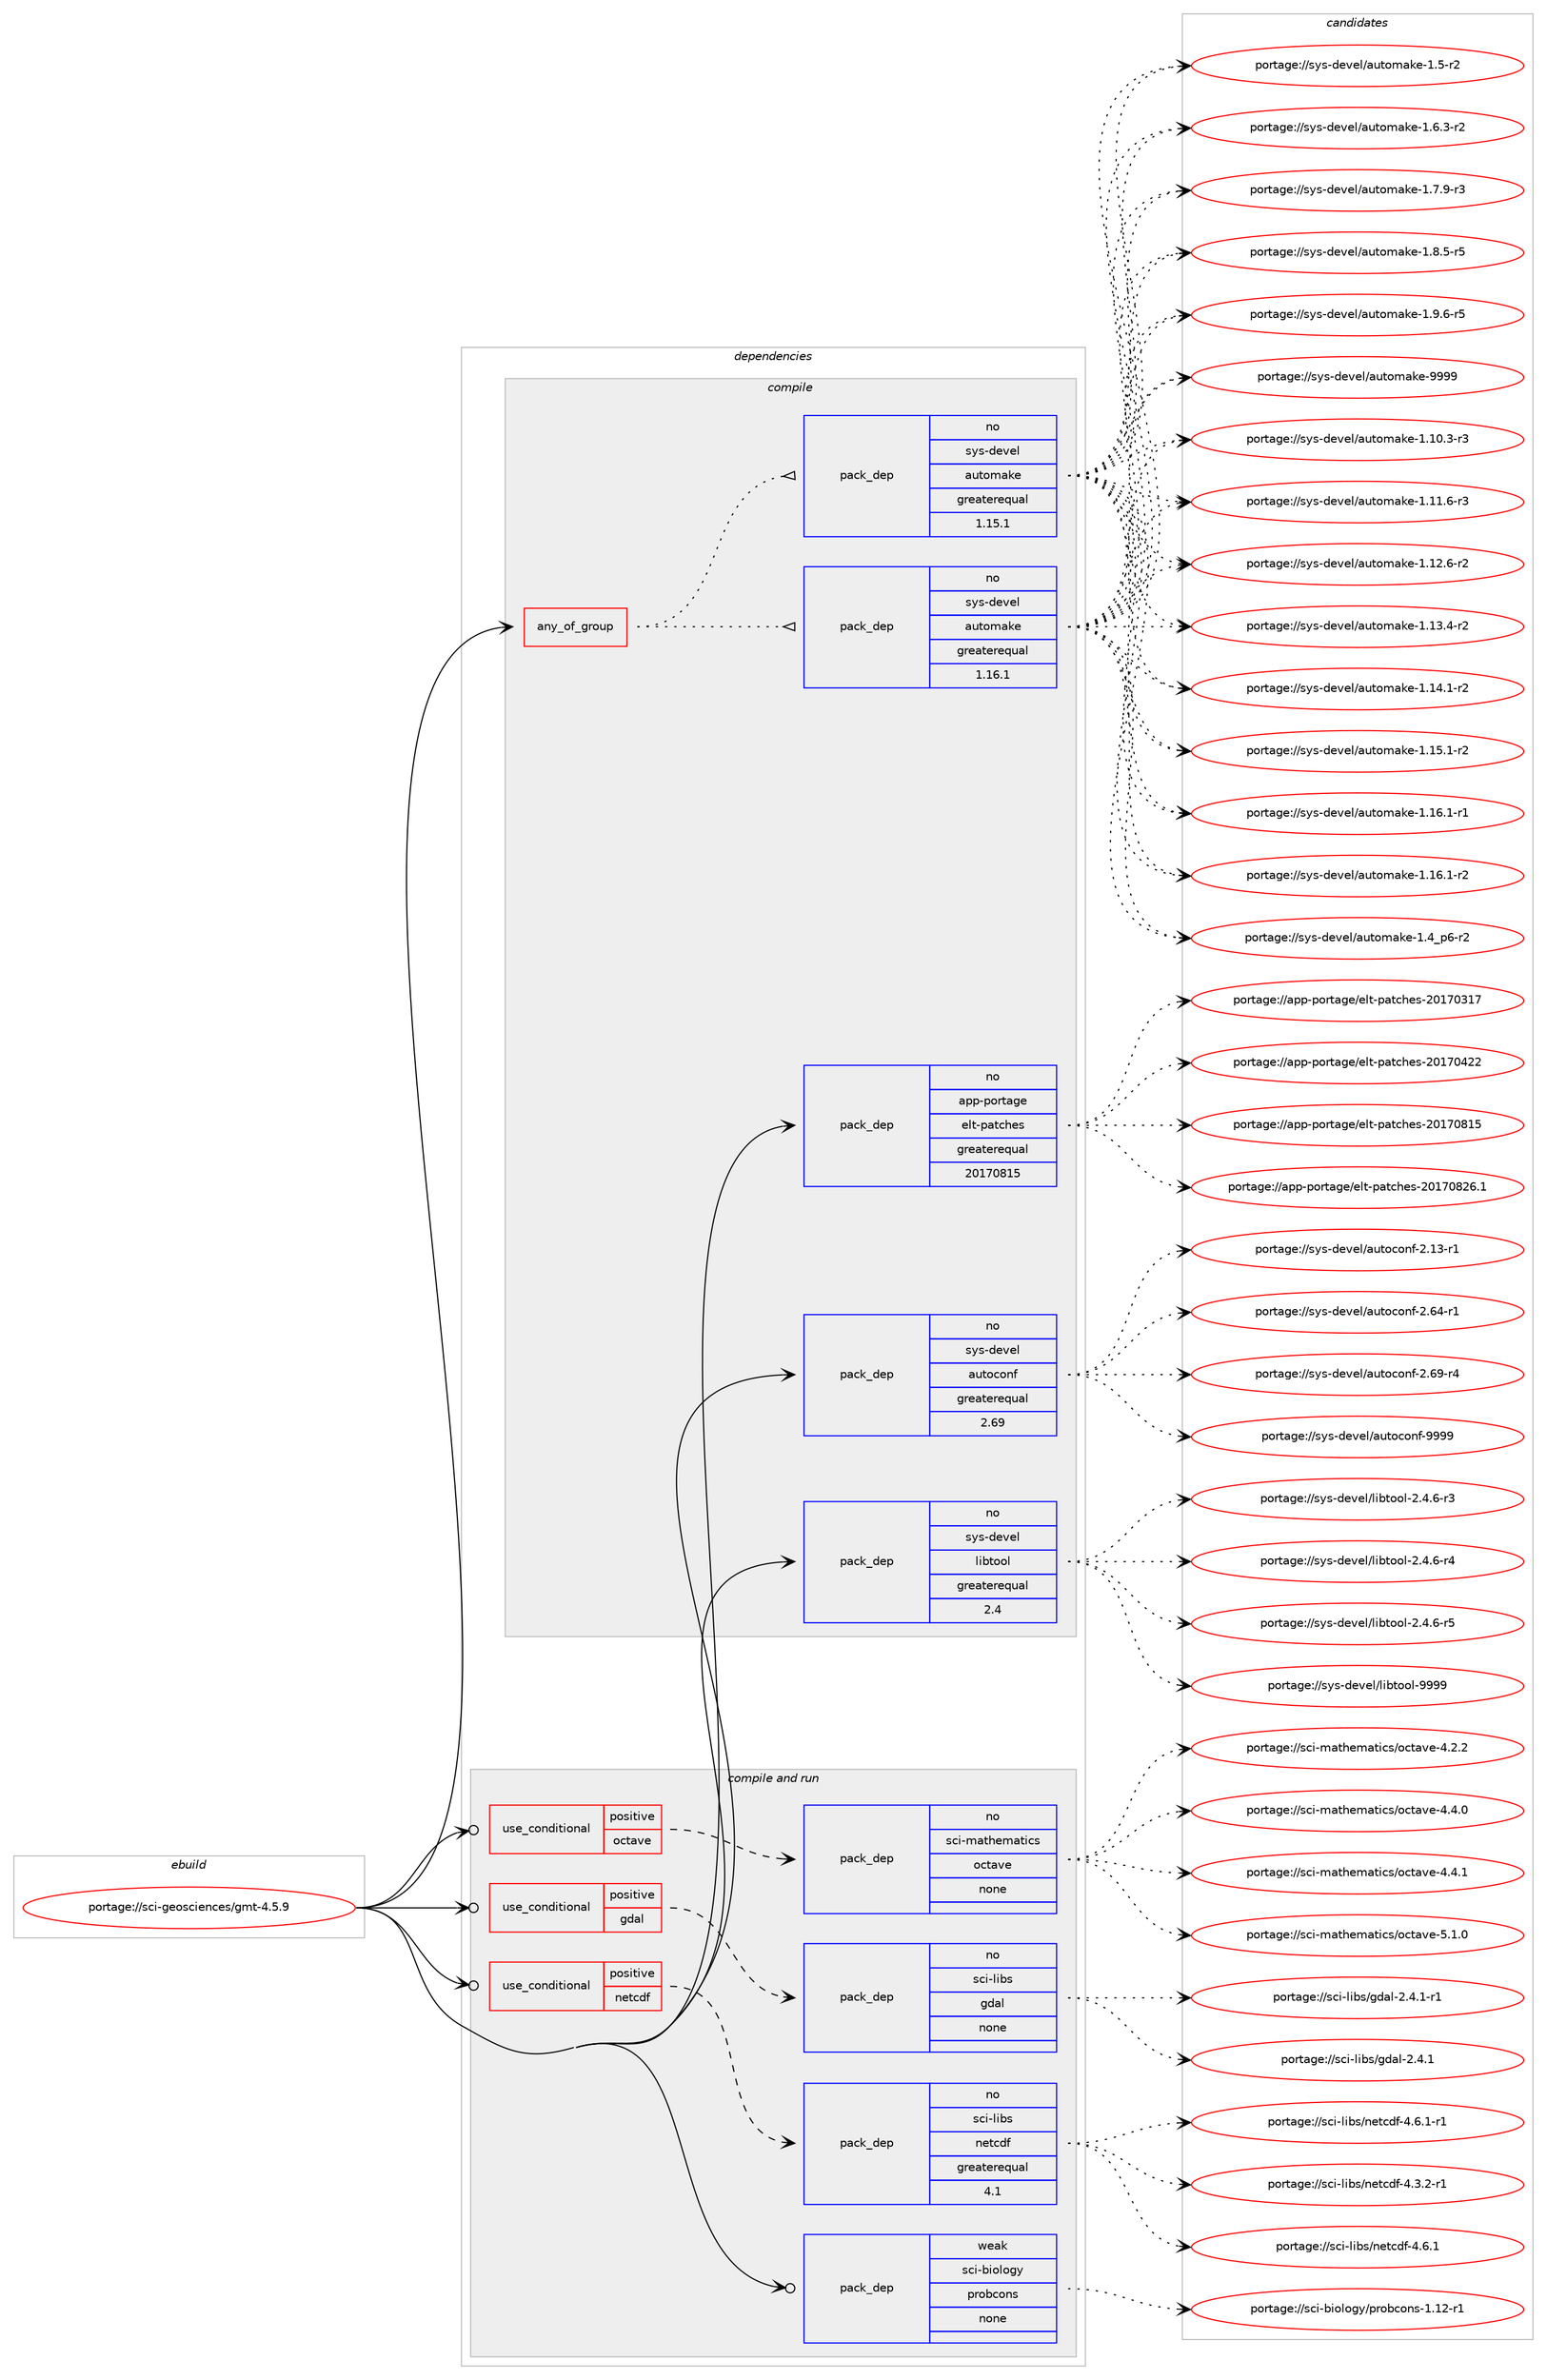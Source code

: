 digraph prolog {

# *************
# Graph options
# *************

newrank=true;
concentrate=true;
compound=true;
graph [rankdir=LR,fontname=Helvetica,fontsize=10,ranksep=1.5];#, ranksep=2.5, nodesep=0.2];
edge  [arrowhead=vee];
node  [fontname=Helvetica,fontsize=10];

# **********
# The ebuild
# **********

subgraph cluster_leftcol {
color=gray;
rank=same;
label=<<i>ebuild</i>>;
id [label="portage://sci-geosciences/gmt-4.5.9", color=red, width=4, href="../sci-geosciences/gmt-4.5.9.svg"];
}

# ****************
# The dependencies
# ****************

subgraph cluster_midcol {
color=gray;
label=<<i>dependencies</i>>;
subgraph cluster_compile {
fillcolor="#eeeeee";
style=filled;
label=<<i>compile</i>>;
subgraph any6361 {
dependency386875 [label=<<TABLE BORDER="0" CELLBORDER="1" CELLSPACING="0" CELLPADDING="4"><TR><TD CELLPADDING="10">any_of_group</TD></TR></TABLE>>, shape=none, color=red];subgraph pack284539 {
dependency386876 [label=<<TABLE BORDER="0" CELLBORDER="1" CELLSPACING="0" CELLPADDING="4" WIDTH="220"><TR><TD ROWSPAN="6" CELLPADDING="30">pack_dep</TD></TR><TR><TD WIDTH="110">no</TD></TR><TR><TD>sys-devel</TD></TR><TR><TD>automake</TD></TR><TR><TD>greaterequal</TD></TR><TR><TD>1.16.1</TD></TR></TABLE>>, shape=none, color=blue];
}
dependency386875:e -> dependency386876:w [weight=20,style="dotted",arrowhead="oinv"];
subgraph pack284540 {
dependency386877 [label=<<TABLE BORDER="0" CELLBORDER="1" CELLSPACING="0" CELLPADDING="4" WIDTH="220"><TR><TD ROWSPAN="6" CELLPADDING="30">pack_dep</TD></TR><TR><TD WIDTH="110">no</TD></TR><TR><TD>sys-devel</TD></TR><TR><TD>automake</TD></TR><TR><TD>greaterequal</TD></TR><TR><TD>1.15.1</TD></TR></TABLE>>, shape=none, color=blue];
}
dependency386875:e -> dependency386877:w [weight=20,style="dotted",arrowhead="oinv"];
}
id:e -> dependency386875:w [weight=20,style="solid",arrowhead="vee"];
subgraph pack284541 {
dependency386878 [label=<<TABLE BORDER="0" CELLBORDER="1" CELLSPACING="0" CELLPADDING="4" WIDTH="220"><TR><TD ROWSPAN="6" CELLPADDING="30">pack_dep</TD></TR><TR><TD WIDTH="110">no</TD></TR><TR><TD>app-portage</TD></TR><TR><TD>elt-patches</TD></TR><TR><TD>greaterequal</TD></TR><TR><TD>20170815</TD></TR></TABLE>>, shape=none, color=blue];
}
id:e -> dependency386878:w [weight=20,style="solid",arrowhead="vee"];
subgraph pack284542 {
dependency386879 [label=<<TABLE BORDER="0" CELLBORDER="1" CELLSPACING="0" CELLPADDING="4" WIDTH="220"><TR><TD ROWSPAN="6" CELLPADDING="30">pack_dep</TD></TR><TR><TD WIDTH="110">no</TD></TR><TR><TD>sys-devel</TD></TR><TR><TD>autoconf</TD></TR><TR><TD>greaterequal</TD></TR><TR><TD>2.69</TD></TR></TABLE>>, shape=none, color=blue];
}
id:e -> dependency386879:w [weight=20,style="solid",arrowhead="vee"];
subgraph pack284543 {
dependency386880 [label=<<TABLE BORDER="0" CELLBORDER="1" CELLSPACING="0" CELLPADDING="4" WIDTH="220"><TR><TD ROWSPAN="6" CELLPADDING="30">pack_dep</TD></TR><TR><TD WIDTH="110">no</TD></TR><TR><TD>sys-devel</TD></TR><TR><TD>libtool</TD></TR><TR><TD>greaterequal</TD></TR><TR><TD>2.4</TD></TR></TABLE>>, shape=none, color=blue];
}
id:e -> dependency386880:w [weight=20,style="solid",arrowhead="vee"];
}
subgraph cluster_compileandrun {
fillcolor="#eeeeee";
style=filled;
label=<<i>compile and run</i>>;
subgraph cond95771 {
dependency386881 [label=<<TABLE BORDER="0" CELLBORDER="1" CELLSPACING="0" CELLPADDING="4"><TR><TD ROWSPAN="3" CELLPADDING="10">use_conditional</TD></TR><TR><TD>positive</TD></TR><TR><TD>gdal</TD></TR></TABLE>>, shape=none, color=red];
subgraph pack284544 {
dependency386882 [label=<<TABLE BORDER="0" CELLBORDER="1" CELLSPACING="0" CELLPADDING="4" WIDTH="220"><TR><TD ROWSPAN="6" CELLPADDING="30">pack_dep</TD></TR><TR><TD WIDTH="110">no</TD></TR><TR><TD>sci-libs</TD></TR><TR><TD>gdal</TD></TR><TR><TD>none</TD></TR><TR><TD></TD></TR></TABLE>>, shape=none, color=blue];
}
dependency386881:e -> dependency386882:w [weight=20,style="dashed",arrowhead="vee"];
}
id:e -> dependency386881:w [weight=20,style="solid",arrowhead="odotvee"];
subgraph cond95772 {
dependency386883 [label=<<TABLE BORDER="0" CELLBORDER="1" CELLSPACING="0" CELLPADDING="4"><TR><TD ROWSPAN="3" CELLPADDING="10">use_conditional</TD></TR><TR><TD>positive</TD></TR><TR><TD>netcdf</TD></TR></TABLE>>, shape=none, color=red];
subgraph pack284545 {
dependency386884 [label=<<TABLE BORDER="0" CELLBORDER="1" CELLSPACING="0" CELLPADDING="4" WIDTH="220"><TR><TD ROWSPAN="6" CELLPADDING="30">pack_dep</TD></TR><TR><TD WIDTH="110">no</TD></TR><TR><TD>sci-libs</TD></TR><TR><TD>netcdf</TD></TR><TR><TD>greaterequal</TD></TR><TR><TD>4.1</TD></TR></TABLE>>, shape=none, color=blue];
}
dependency386883:e -> dependency386884:w [weight=20,style="dashed",arrowhead="vee"];
}
id:e -> dependency386883:w [weight=20,style="solid",arrowhead="odotvee"];
subgraph cond95773 {
dependency386885 [label=<<TABLE BORDER="0" CELLBORDER="1" CELLSPACING="0" CELLPADDING="4"><TR><TD ROWSPAN="3" CELLPADDING="10">use_conditional</TD></TR><TR><TD>positive</TD></TR><TR><TD>octave</TD></TR></TABLE>>, shape=none, color=red];
subgraph pack284546 {
dependency386886 [label=<<TABLE BORDER="0" CELLBORDER="1" CELLSPACING="0" CELLPADDING="4" WIDTH="220"><TR><TD ROWSPAN="6" CELLPADDING="30">pack_dep</TD></TR><TR><TD WIDTH="110">no</TD></TR><TR><TD>sci-mathematics</TD></TR><TR><TD>octave</TD></TR><TR><TD>none</TD></TR><TR><TD></TD></TR></TABLE>>, shape=none, color=blue];
}
dependency386885:e -> dependency386886:w [weight=20,style="dashed",arrowhead="vee"];
}
id:e -> dependency386885:w [weight=20,style="solid",arrowhead="odotvee"];
subgraph pack284547 {
dependency386887 [label=<<TABLE BORDER="0" CELLBORDER="1" CELLSPACING="0" CELLPADDING="4" WIDTH="220"><TR><TD ROWSPAN="6" CELLPADDING="30">pack_dep</TD></TR><TR><TD WIDTH="110">weak</TD></TR><TR><TD>sci-biology</TD></TR><TR><TD>probcons</TD></TR><TR><TD>none</TD></TR><TR><TD></TD></TR></TABLE>>, shape=none, color=blue];
}
id:e -> dependency386887:w [weight=20,style="solid",arrowhead="odotvee"];
}
subgraph cluster_run {
fillcolor="#eeeeee";
style=filled;
label=<<i>run</i>>;
}
}

# **************
# The candidates
# **************

subgraph cluster_choices {
rank=same;
color=gray;
label=<<i>candidates</i>>;

subgraph choice284539 {
color=black;
nodesep=1;
choiceportage11512111545100101118101108479711711611110997107101454946494846514511451 [label="portage://sys-devel/automake-1.10.3-r3", color=red, width=4,href="../sys-devel/automake-1.10.3-r3.svg"];
choiceportage11512111545100101118101108479711711611110997107101454946494946544511451 [label="portage://sys-devel/automake-1.11.6-r3", color=red, width=4,href="../sys-devel/automake-1.11.6-r3.svg"];
choiceportage11512111545100101118101108479711711611110997107101454946495046544511450 [label="portage://sys-devel/automake-1.12.6-r2", color=red, width=4,href="../sys-devel/automake-1.12.6-r2.svg"];
choiceportage11512111545100101118101108479711711611110997107101454946495146524511450 [label="portage://sys-devel/automake-1.13.4-r2", color=red, width=4,href="../sys-devel/automake-1.13.4-r2.svg"];
choiceportage11512111545100101118101108479711711611110997107101454946495246494511450 [label="portage://sys-devel/automake-1.14.1-r2", color=red, width=4,href="../sys-devel/automake-1.14.1-r2.svg"];
choiceportage11512111545100101118101108479711711611110997107101454946495346494511450 [label="portage://sys-devel/automake-1.15.1-r2", color=red, width=4,href="../sys-devel/automake-1.15.1-r2.svg"];
choiceportage11512111545100101118101108479711711611110997107101454946495446494511449 [label="portage://sys-devel/automake-1.16.1-r1", color=red, width=4,href="../sys-devel/automake-1.16.1-r1.svg"];
choiceportage11512111545100101118101108479711711611110997107101454946495446494511450 [label="portage://sys-devel/automake-1.16.1-r2", color=red, width=4,href="../sys-devel/automake-1.16.1-r2.svg"];
choiceportage115121115451001011181011084797117116111109971071014549465295112544511450 [label="portage://sys-devel/automake-1.4_p6-r2", color=red, width=4,href="../sys-devel/automake-1.4_p6-r2.svg"];
choiceportage11512111545100101118101108479711711611110997107101454946534511450 [label="portage://sys-devel/automake-1.5-r2", color=red, width=4,href="../sys-devel/automake-1.5-r2.svg"];
choiceportage115121115451001011181011084797117116111109971071014549465446514511450 [label="portage://sys-devel/automake-1.6.3-r2", color=red, width=4,href="../sys-devel/automake-1.6.3-r2.svg"];
choiceportage115121115451001011181011084797117116111109971071014549465546574511451 [label="portage://sys-devel/automake-1.7.9-r3", color=red, width=4,href="../sys-devel/automake-1.7.9-r3.svg"];
choiceportage115121115451001011181011084797117116111109971071014549465646534511453 [label="portage://sys-devel/automake-1.8.5-r5", color=red, width=4,href="../sys-devel/automake-1.8.5-r5.svg"];
choiceportage115121115451001011181011084797117116111109971071014549465746544511453 [label="portage://sys-devel/automake-1.9.6-r5", color=red, width=4,href="../sys-devel/automake-1.9.6-r5.svg"];
choiceportage115121115451001011181011084797117116111109971071014557575757 [label="portage://sys-devel/automake-9999", color=red, width=4,href="../sys-devel/automake-9999.svg"];
dependency386876:e -> choiceportage11512111545100101118101108479711711611110997107101454946494846514511451:w [style=dotted,weight="100"];
dependency386876:e -> choiceportage11512111545100101118101108479711711611110997107101454946494946544511451:w [style=dotted,weight="100"];
dependency386876:e -> choiceportage11512111545100101118101108479711711611110997107101454946495046544511450:w [style=dotted,weight="100"];
dependency386876:e -> choiceportage11512111545100101118101108479711711611110997107101454946495146524511450:w [style=dotted,weight="100"];
dependency386876:e -> choiceportage11512111545100101118101108479711711611110997107101454946495246494511450:w [style=dotted,weight="100"];
dependency386876:e -> choiceportage11512111545100101118101108479711711611110997107101454946495346494511450:w [style=dotted,weight="100"];
dependency386876:e -> choiceportage11512111545100101118101108479711711611110997107101454946495446494511449:w [style=dotted,weight="100"];
dependency386876:e -> choiceportage11512111545100101118101108479711711611110997107101454946495446494511450:w [style=dotted,weight="100"];
dependency386876:e -> choiceportage115121115451001011181011084797117116111109971071014549465295112544511450:w [style=dotted,weight="100"];
dependency386876:e -> choiceportage11512111545100101118101108479711711611110997107101454946534511450:w [style=dotted,weight="100"];
dependency386876:e -> choiceportage115121115451001011181011084797117116111109971071014549465446514511450:w [style=dotted,weight="100"];
dependency386876:e -> choiceportage115121115451001011181011084797117116111109971071014549465546574511451:w [style=dotted,weight="100"];
dependency386876:e -> choiceportage115121115451001011181011084797117116111109971071014549465646534511453:w [style=dotted,weight="100"];
dependency386876:e -> choiceportage115121115451001011181011084797117116111109971071014549465746544511453:w [style=dotted,weight="100"];
dependency386876:e -> choiceportage115121115451001011181011084797117116111109971071014557575757:w [style=dotted,weight="100"];
}
subgraph choice284540 {
color=black;
nodesep=1;
choiceportage11512111545100101118101108479711711611110997107101454946494846514511451 [label="portage://sys-devel/automake-1.10.3-r3", color=red, width=4,href="../sys-devel/automake-1.10.3-r3.svg"];
choiceportage11512111545100101118101108479711711611110997107101454946494946544511451 [label="portage://sys-devel/automake-1.11.6-r3", color=red, width=4,href="../sys-devel/automake-1.11.6-r3.svg"];
choiceportage11512111545100101118101108479711711611110997107101454946495046544511450 [label="portage://sys-devel/automake-1.12.6-r2", color=red, width=4,href="../sys-devel/automake-1.12.6-r2.svg"];
choiceportage11512111545100101118101108479711711611110997107101454946495146524511450 [label="portage://sys-devel/automake-1.13.4-r2", color=red, width=4,href="../sys-devel/automake-1.13.4-r2.svg"];
choiceportage11512111545100101118101108479711711611110997107101454946495246494511450 [label="portage://sys-devel/automake-1.14.1-r2", color=red, width=4,href="../sys-devel/automake-1.14.1-r2.svg"];
choiceportage11512111545100101118101108479711711611110997107101454946495346494511450 [label="portage://sys-devel/automake-1.15.1-r2", color=red, width=4,href="../sys-devel/automake-1.15.1-r2.svg"];
choiceportage11512111545100101118101108479711711611110997107101454946495446494511449 [label="portage://sys-devel/automake-1.16.1-r1", color=red, width=4,href="../sys-devel/automake-1.16.1-r1.svg"];
choiceportage11512111545100101118101108479711711611110997107101454946495446494511450 [label="portage://sys-devel/automake-1.16.1-r2", color=red, width=4,href="../sys-devel/automake-1.16.1-r2.svg"];
choiceportage115121115451001011181011084797117116111109971071014549465295112544511450 [label="portage://sys-devel/automake-1.4_p6-r2", color=red, width=4,href="../sys-devel/automake-1.4_p6-r2.svg"];
choiceportage11512111545100101118101108479711711611110997107101454946534511450 [label="portage://sys-devel/automake-1.5-r2", color=red, width=4,href="../sys-devel/automake-1.5-r2.svg"];
choiceportage115121115451001011181011084797117116111109971071014549465446514511450 [label="portage://sys-devel/automake-1.6.3-r2", color=red, width=4,href="../sys-devel/automake-1.6.3-r2.svg"];
choiceportage115121115451001011181011084797117116111109971071014549465546574511451 [label="portage://sys-devel/automake-1.7.9-r3", color=red, width=4,href="../sys-devel/automake-1.7.9-r3.svg"];
choiceportage115121115451001011181011084797117116111109971071014549465646534511453 [label="portage://sys-devel/automake-1.8.5-r5", color=red, width=4,href="../sys-devel/automake-1.8.5-r5.svg"];
choiceportage115121115451001011181011084797117116111109971071014549465746544511453 [label="portage://sys-devel/automake-1.9.6-r5", color=red, width=4,href="../sys-devel/automake-1.9.6-r5.svg"];
choiceportage115121115451001011181011084797117116111109971071014557575757 [label="portage://sys-devel/automake-9999", color=red, width=4,href="../sys-devel/automake-9999.svg"];
dependency386877:e -> choiceportage11512111545100101118101108479711711611110997107101454946494846514511451:w [style=dotted,weight="100"];
dependency386877:e -> choiceportage11512111545100101118101108479711711611110997107101454946494946544511451:w [style=dotted,weight="100"];
dependency386877:e -> choiceportage11512111545100101118101108479711711611110997107101454946495046544511450:w [style=dotted,weight="100"];
dependency386877:e -> choiceportage11512111545100101118101108479711711611110997107101454946495146524511450:w [style=dotted,weight="100"];
dependency386877:e -> choiceportage11512111545100101118101108479711711611110997107101454946495246494511450:w [style=dotted,weight="100"];
dependency386877:e -> choiceportage11512111545100101118101108479711711611110997107101454946495346494511450:w [style=dotted,weight="100"];
dependency386877:e -> choiceportage11512111545100101118101108479711711611110997107101454946495446494511449:w [style=dotted,weight="100"];
dependency386877:e -> choiceportage11512111545100101118101108479711711611110997107101454946495446494511450:w [style=dotted,weight="100"];
dependency386877:e -> choiceportage115121115451001011181011084797117116111109971071014549465295112544511450:w [style=dotted,weight="100"];
dependency386877:e -> choiceportage11512111545100101118101108479711711611110997107101454946534511450:w [style=dotted,weight="100"];
dependency386877:e -> choiceportage115121115451001011181011084797117116111109971071014549465446514511450:w [style=dotted,weight="100"];
dependency386877:e -> choiceportage115121115451001011181011084797117116111109971071014549465546574511451:w [style=dotted,weight="100"];
dependency386877:e -> choiceportage115121115451001011181011084797117116111109971071014549465646534511453:w [style=dotted,weight="100"];
dependency386877:e -> choiceportage115121115451001011181011084797117116111109971071014549465746544511453:w [style=dotted,weight="100"];
dependency386877:e -> choiceportage115121115451001011181011084797117116111109971071014557575757:w [style=dotted,weight="100"];
}
subgraph choice284541 {
color=black;
nodesep=1;
choiceportage97112112451121111141169710310147101108116451129711699104101115455048495548514955 [label="portage://app-portage/elt-patches-20170317", color=red, width=4,href="../app-portage/elt-patches-20170317.svg"];
choiceportage97112112451121111141169710310147101108116451129711699104101115455048495548525050 [label="portage://app-portage/elt-patches-20170422", color=red, width=4,href="../app-portage/elt-patches-20170422.svg"];
choiceportage97112112451121111141169710310147101108116451129711699104101115455048495548564953 [label="portage://app-portage/elt-patches-20170815", color=red, width=4,href="../app-portage/elt-patches-20170815.svg"];
choiceportage971121124511211111411697103101471011081164511297116991041011154550484955485650544649 [label="portage://app-portage/elt-patches-20170826.1", color=red, width=4,href="../app-portage/elt-patches-20170826.1.svg"];
dependency386878:e -> choiceportage97112112451121111141169710310147101108116451129711699104101115455048495548514955:w [style=dotted,weight="100"];
dependency386878:e -> choiceportage97112112451121111141169710310147101108116451129711699104101115455048495548525050:w [style=dotted,weight="100"];
dependency386878:e -> choiceportage97112112451121111141169710310147101108116451129711699104101115455048495548564953:w [style=dotted,weight="100"];
dependency386878:e -> choiceportage971121124511211111411697103101471011081164511297116991041011154550484955485650544649:w [style=dotted,weight="100"];
}
subgraph choice284542 {
color=black;
nodesep=1;
choiceportage1151211154510010111810110847971171161119911111010245504649514511449 [label="portage://sys-devel/autoconf-2.13-r1", color=red, width=4,href="../sys-devel/autoconf-2.13-r1.svg"];
choiceportage1151211154510010111810110847971171161119911111010245504654524511449 [label="portage://sys-devel/autoconf-2.64-r1", color=red, width=4,href="../sys-devel/autoconf-2.64-r1.svg"];
choiceportage1151211154510010111810110847971171161119911111010245504654574511452 [label="portage://sys-devel/autoconf-2.69-r4", color=red, width=4,href="../sys-devel/autoconf-2.69-r4.svg"];
choiceportage115121115451001011181011084797117116111991111101024557575757 [label="portage://sys-devel/autoconf-9999", color=red, width=4,href="../sys-devel/autoconf-9999.svg"];
dependency386879:e -> choiceportage1151211154510010111810110847971171161119911111010245504649514511449:w [style=dotted,weight="100"];
dependency386879:e -> choiceportage1151211154510010111810110847971171161119911111010245504654524511449:w [style=dotted,weight="100"];
dependency386879:e -> choiceportage1151211154510010111810110847971171161119911111010245504654574511452:w [style=dotted,weight="100"];
dependency386879:e -> choiceportage115121115451001011181011084797117116111991111101024557575757:w [style=dotted,weight="100"];
}
subgraph choice284543 {
color=black;
nodesep=1;
choiceportage1151211154510010111810110847108105981161111111084550465246544511451 [label="portage://sys-devel/libtool-2.4.6-r3", color=red, width=4,href="../sys-devel/libtool-2.4.6-r3.svg"];
choiceportage1151211154510010111810110847108105981161111111084550465246544511452 [label="portage://sys-devel/libtool-2.4.6-r4", color=red, width=4,href="../sys-devel/libtool-2.4.6-r4.svg"];
choiceportage1151211154510010111810110847108105981161111111084550465246544511453 [label="portage://sys-devel/libtool-2.4.6-r5", color=red, width=4,href="../sys-devel/libtool-2.4.6-r5.svg"];
choiceportage1151211154510010111810110847108105981161111111084557575757 [label="portage://sys-devel/libtool-9999", color=red, width=4,href="../sys-devel/libtool-9999.svg"];
dependency386880:e -> choiceportage1151211154510010111810110847108105981161111111084550465246544511451:w [style=dotted,weight="100"];
dependency386880:e -> choiceportage1151211154510010111810110847108105981161111111084550465246544511452:w [style=dotted,weight="100"];
dependency386880:e -> choiceportage1151211154510010111810110847108105981161111111084550465246544511453:w [style=dotted,weight="100"];
dependency386880:e -> choiceportage1151211154510010111810110847108105981161111111084557575757:w [style=dotted,weight="100"];
}
subgraph choice284544 {
color=black;
nodesep=1;
choiceportage1159910545108105981154710310097108455046524649 [label="portage://sci-libs/gdal-2.4.1", color=red, width=4,href="../sci-libs/gdal-2.4.1.svg"];
choiceportage11599105451081059811547103100971084550465246494511449 [label="portage://sci-libs/gdal-2.4.1-r1", color=red, width=4,href="../sci-libs/gdal-2.4.1-r1.svg"];
dependency386882:e -> choiceportage1159910545108105981154710310097108455046524649:w [style=dotted,weight="100"];
dependency386882:e -> choiceportage11599105451081059811547103100971084550465246494511449:w [style=dotted,weight="100"];
}
subgraph choice284545 {
color=black;
nodesep=1;
choiceportage11599105451081059811547110101116991001024552465146504511449 [label="portage://sci-libs/netcdf-4.3.2-r1", color=red, width=4,href="../sci-libs/netcdf-4.3.2-r1.svg"];
choiceportage1159910545108105981154711010111699100102455246544649 [label="portage://sci-libs/netcdf-4.6.1", color=red, width=4,href="../sci-libs/netcdf-4.6.1.svg"];
choiceportage11599105451081059811547110101116991001024552465446494511449 [label="portage://sci-libs/netcdf-4.6.1-r1", color=red, width=4,href="../sci-libs/netcdf-4.6.1-r1.svg"];
dependency386884:e -> choiceportage11599105451081059811547110101116991001024552465146504511449:w [style=dotted,weight="100"];
dependency386884:e -> choiceportage1159910545108105981154711010111699100102455246544649:w [style=dotted,weight="100"];
dependency386884:e -> choiceportage11599105451081059811547110101116991001024552465446494511449:w [style=dotted,weight="100"];
}
subgraph choice284546 {
color=black;
nodesep=1;
choiceportage1159910545109971161041011099711610599115471119911697118101455246504650 [label="portage://sci-mathematics/octave-4.2.2", color=red, width=4,href="../sci-mathematics/octave-4.2.2.svg"];
choiceportage1159910545109971161041011099711610599115471119911697118101455246524648 [label="portage://sci-mathematics/octave-4.4.0", color=red, width=4,href="../sci-mathematics/octave-4.4.0.svg"];
choiceportage1159910545109971161041011099711610599115471119911697118101455246524649 [label="portage://sci-mathematics/octave-4.4.1", color=red, width=4,href="../sci-mathematics/octave-4.4.1.svg"];
choiceportage1159910545109971161041011099711610599115471119911697118101455346494648 [label="portage://sci-mathematics/octave-5.1.0", color=red, width=4,href="../sci-mathematics/octave-5.1.0.svg"];
dependency386886:e -> choiceportage1159910545109971161041011099711610599115471119911697118101455246504650:w [style=dotted,weight="100"];
dependency386886:e -> choiceportage1159910545109971161041011099711610599115471119911697118101455246524648:w [style=dotted,weight="100"];
dependency386886:e -> choiceportage1159910545109971161041011099711610599115471119911697118101455246524649:w [style=dotted,weight="100"];
dependency386886:e -> choiceportage1159910545109971161041011099711610599115471119911697118101455346494648:w [style=dotted,weight="100"];
}
subgraph choice284547 {
color=black;
nodesep=1;
choiceportage11599105459810511110811110312147112114111989911111011545494649504511449 [label="portage://sci-biology/probcons-1.12-r1", color=red, width=4,href="../sci-biology/probcons-1.12-r1.svg"];
dependency386887:e -> choiceportage11599105459810511110811110312147112114111989911111011545494649504511449:w [style=dotted,weight="100"];
}
}

}

